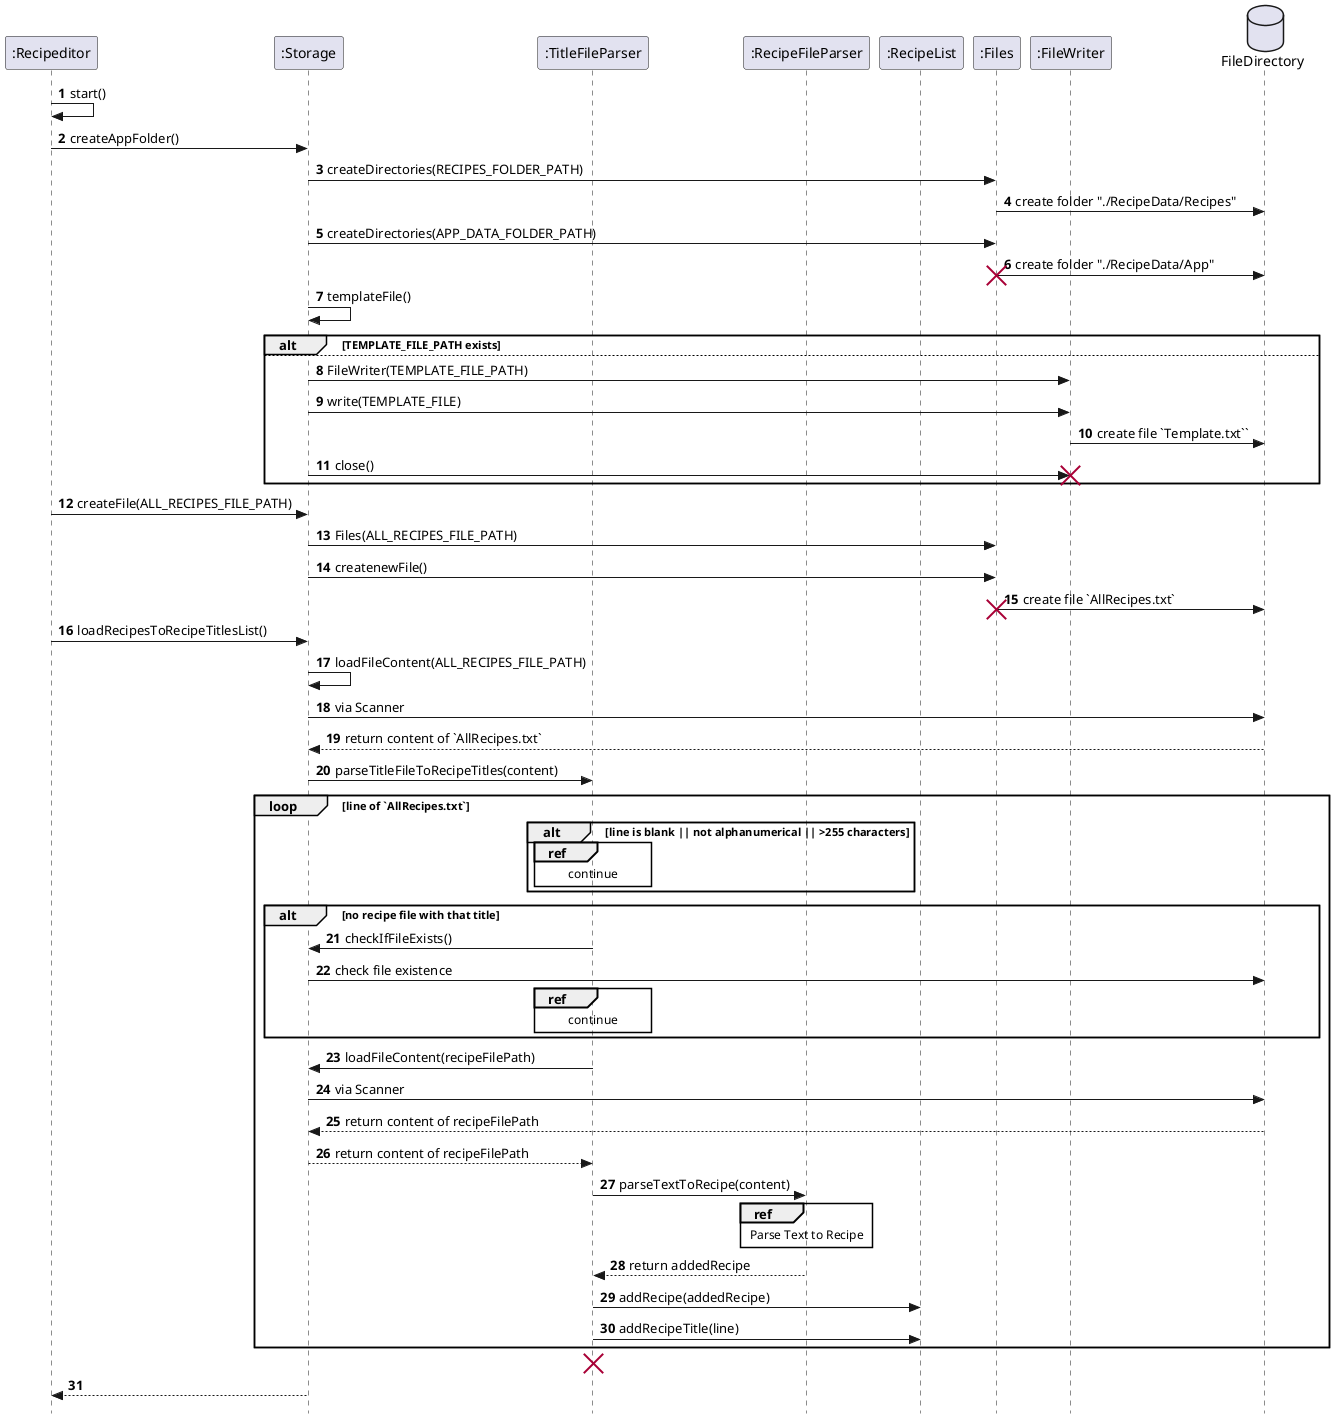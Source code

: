 @startuml
skinparam Style strictuml
autonumber


participant ":Recipeditor" as recipeditor
participant ":Storage" as store
participant ":TitleFileParser" as titleparse
participant ":RecipeFileParser" as recipeparse
participant ":RecipeList" as recipelist
participant ":Files" as files
participant ":FileWriter" as fw
database FileDirectory

recipeditor -> recipeditor: start()
recipeditor -> store: createAppFolder()


store -> files: createDirectories(RECIPES_FOLDER_PATH)
files -> FileDirectory: create folder "./RecipeData/Recipes"
store -> files: createDirectories(APP_DATA_FOLDER_PATH)
files -> FileDirectory: create folder "./RecipeData/App"
destroy files

store -> store: templateFile()

alt TEMPLATE_FILE_PATH exists

else
store-> fw: FileWriter(TEMPLATE_FILE_PATH)
store-> fw: write(TEMPLATE_FILE)
fw->FileDirectory: create file `Template.txt``
store-> fw: close()
destroy fw
end


recipeditor -> store: createFile(ALL_RECIPES_FILE_PATH)
store -> files: Files(ALL_RECIPES_FILE_PATH)
store -> files: createnewFile()
files -> FileDirectory: create file `AllRecipes.txt`
destroy files



recipeditor -> store: loadRecipesToRecipeTitlesList()
store -> store: loadFileContent(ALL_RECIPES_FILE_PATH)
store -> FileDirectory: via Scanner
FileDirectory --> store: return content of `AllRecipes.txt`
store -> titleparse: parseTitleFileToRecipeTitles(content)
loop line of `AllRecipes.txt`
    alt line is blank || not alphanumerical || >255 characters
    ref over titleparse
    continue
    end
    end alt
    alt no recipe file with that title
    titleparse -> store: checkIfFileExists()
    store -> FileDirectory: check file existence
    ref over titleparse
    continue
    end
    end alt

titleparse -> store: loadFileContent(recipeFilePath)
store -> FileDirectory: via Scanner
FileDirectory --> store: return content of recipeFilePath
store --> titleparse: return content of recipeFilePath
titleparse -> recipeparse: parseTextToRecipe(content)
    ref over recipeparse
        Parse Text to Recipe
    end
recipeparse --> titleparse: return addedRecipe
titleparse -> recipelist: addRecipe(addedRecipe)
    titleparse -> recipelist: addRecipeTitle(line)


end loop
destroy titleparse




store --> recipeditor:



@enduml
